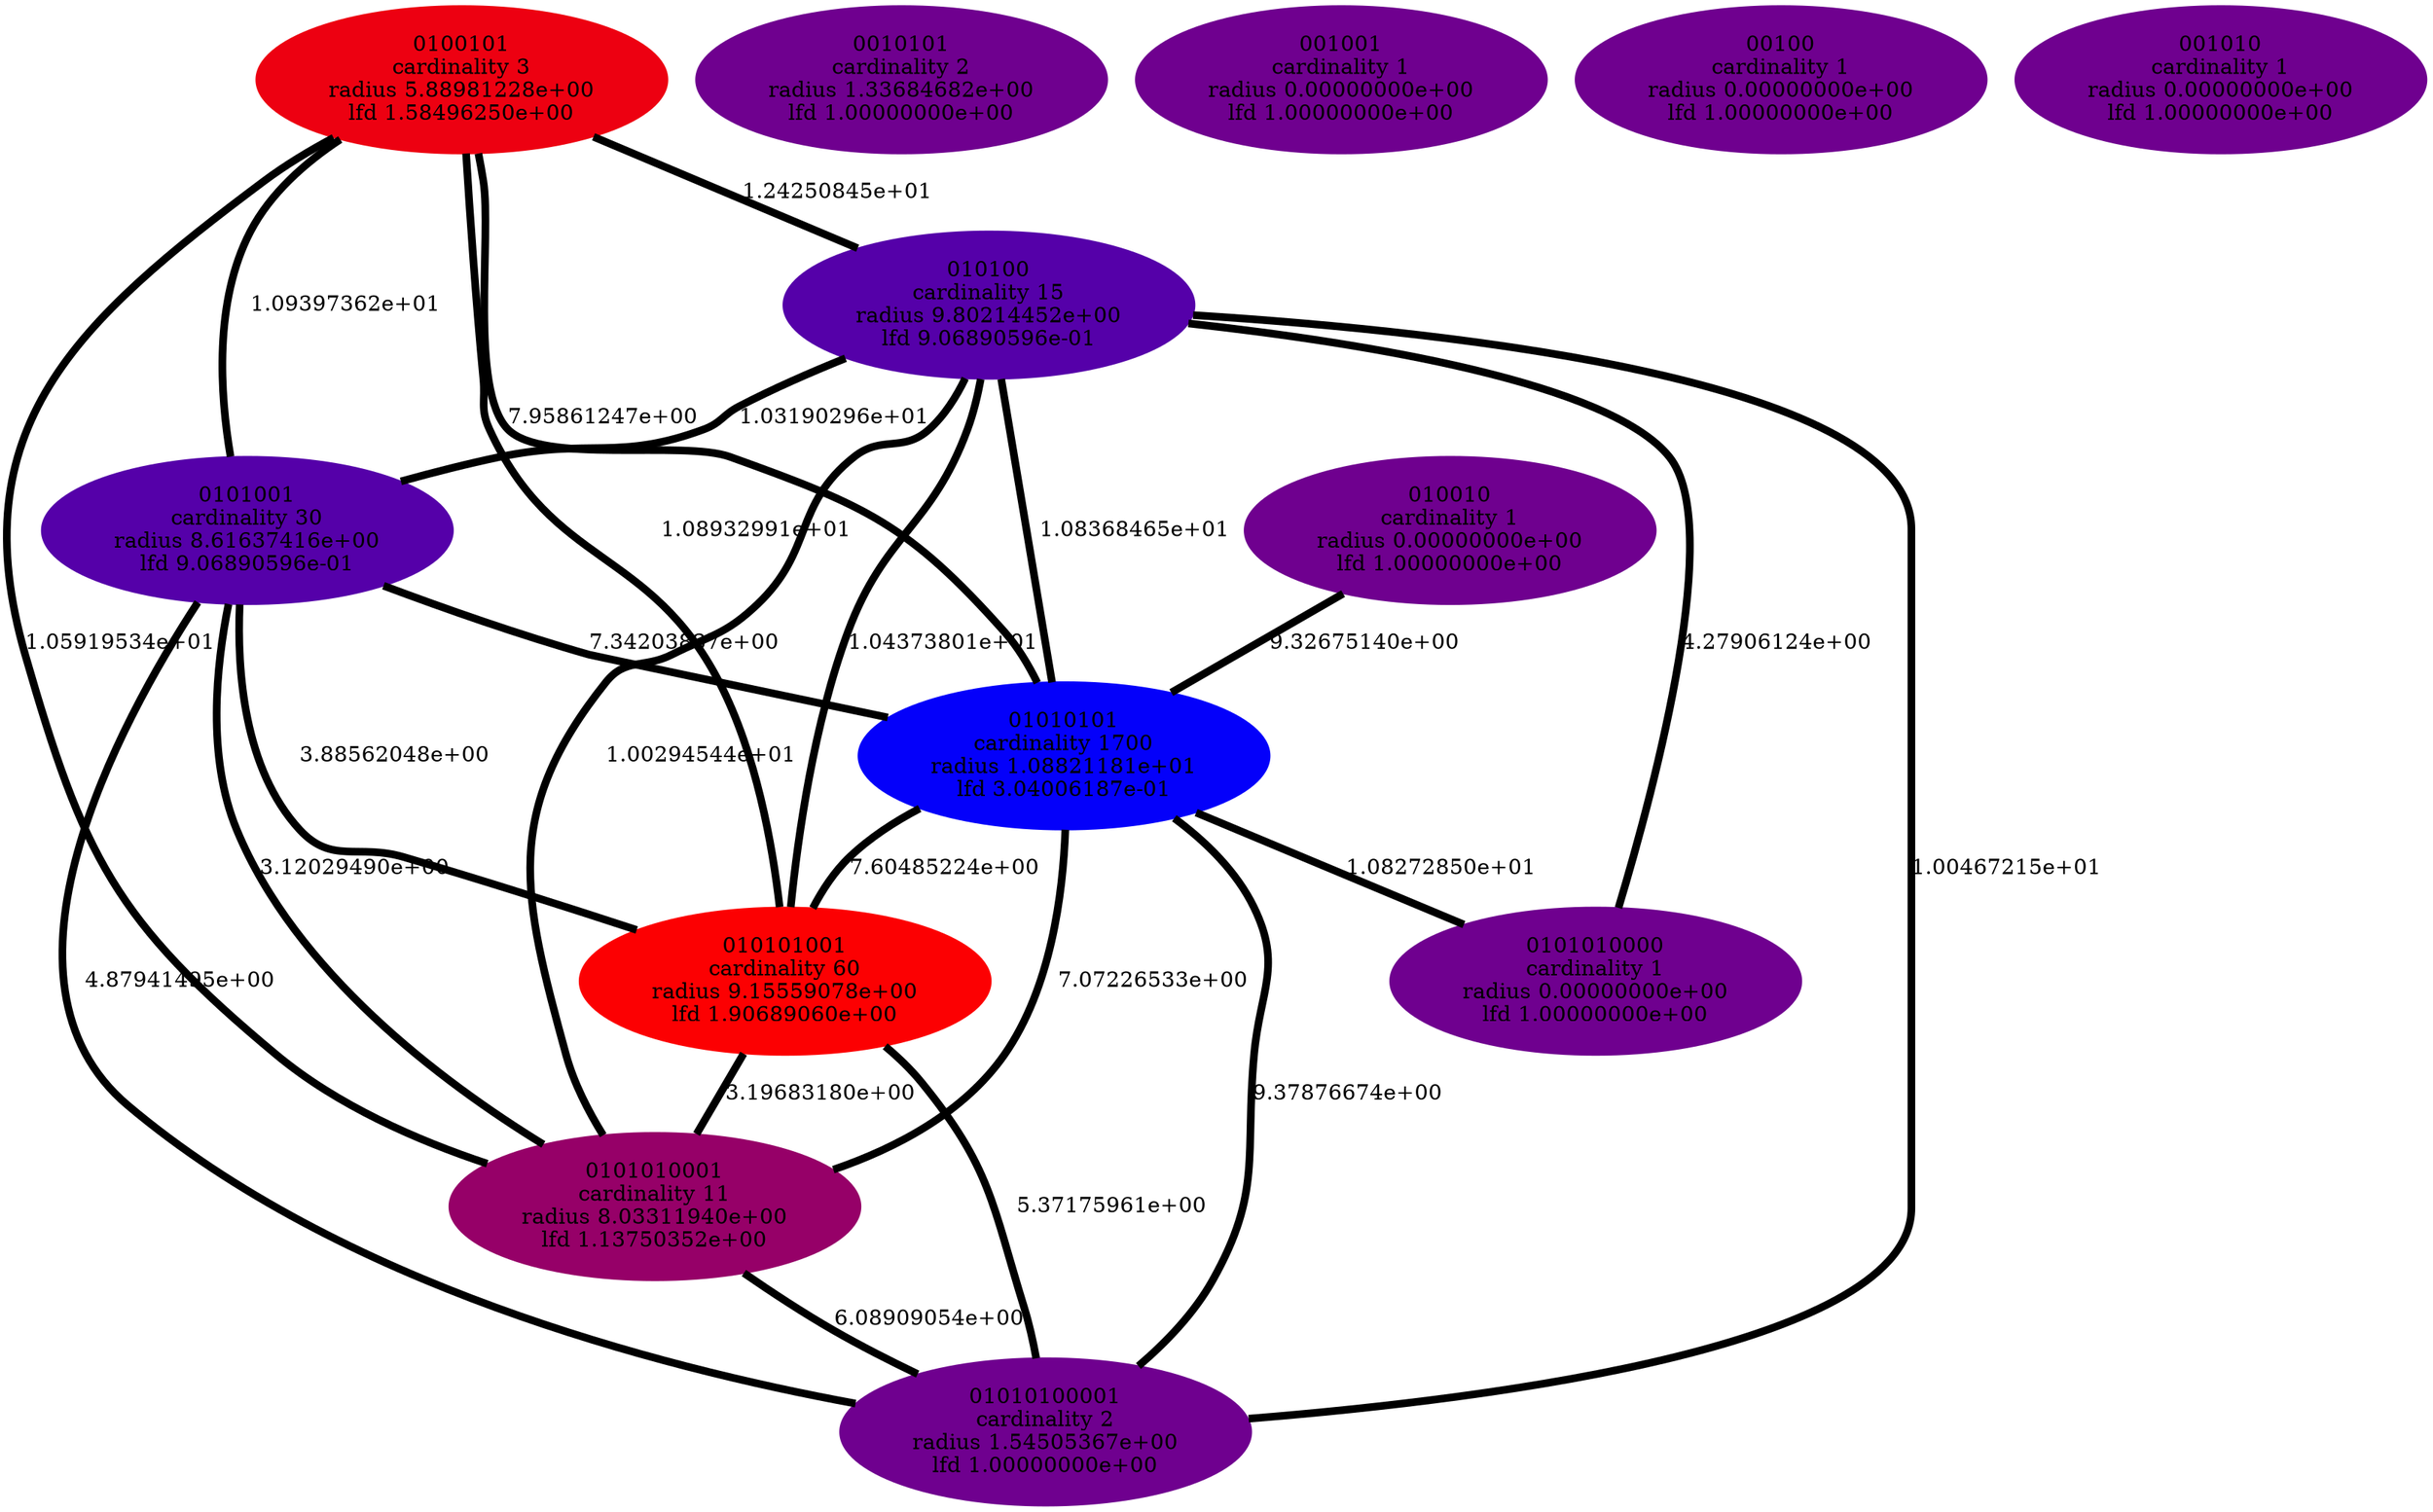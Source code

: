 graph component_cardinality_optimal_33 {
    edge[style=solid, penwidth="5", labeldistance="10"]
    010101001 [label="010101001\ncardinality 60\nradius 9.15559078e+00\nlfd 1.90689060e+00", color="#FC0002", style="filled"]
    01010101 [label="01010101\ncardinality 1700\nradius 1.08821181e+01\nlfd 3.04006187e-01", color="#0400FA", style="filled"]
    0010101 [label="0010101\ncardinality 2\nradius 1.33684682e+00\nlfd 1.00000000e+00", color="#6F008F", style="filled"]
    0100101 [label="0100101\ncardinality 3\nradius 5.88981228e+00\nlfd 1.58496250e+00", color="#ED0011", style="filled"]
    0101010001 [label="0101010001\ncardinality 11\nradius 8.03311940e+00\nlfd 1.13750352e+00", color="#960068", style="filled"]
    010010 [label="010010\ncardinality 1\nradius 0.00000000e+00\nlfd 1.00000000e+00", color="#6F008F", style="filled"]
    01010100001 [label="01010100001\ncardinality 2\nradius 1.54505367e+00\nlfd 1.00000000e+00", color="#6F008F", style="filled"]
    001001 [label="001001\ncardinality 1\nradius 0.00000000e+00\nlfd 1.00000000e+00", color="#6F008F", style="filled"]
    0101010000 [label="0101010000\ncardinality 1\nradius 0.00000000e+00\nlfd 1.00000000e+00", color="#6F008F", style="filled"]
    00100 [label="00100\ncardinality 1\nradius 0.00000000e+00\nlfd 1.00000000e+00", color="#6F008F", style="filled"]
    010100 [label="010100\ncardinality 15\nradius 9.80214452e+00\nlfd 9.06890596e-01", color="#5500A9", style="filled"]
    001010 [label="001010\ncardinality 1\nradius 0.00000000e+00\nlfd 1.00000000e+00", color="#6F008F", style="filled"]
    0101001 [label="0101001\ncardinality 30\nradius 8.61637416e+00\nlfd 9.06890596e-01", color="#5500A9", style="filled"]
    0100101 -- 0101010001 [label="1.05919534e+01"]
    0101001 -- 0101010001 [label="3.12029490e+00"]
    01010101 -- 0101010000 [label="1.08272850e+01"]
    010100 -- 0101010000 [label="4.27906124e+00"]
    010100 -- 0101010001 [label="1.00294544e+01"]
    0100101 -- 0101001 [label="1.09397362e+01"]
    01010101 -- 01010100001 [label="9.37876674e+00"]
    0101001 -- 010101001 [label="3.88562048e+00"]
    010100 -- 01010100001 [label="1.00467215e+01"]
    010010 -- 01010101 [label="9.32675140e+00"]
    010101001 -- 01010100001 [label="5.37175961e+00"]
    01010101 -- 0101010001 [label="7.07226533e+00"]
    0101001 -- 01010101 [label="7.34203837e+00"]
    010100 -- 01010101 [label="1.08368465e+01"]
    010100 -- 010101001 [label="1.04373801e+01"]
    0100101 -- 01010101 [label="7.95861247e+00"]
    0101001 -- 01010100001 [label="4.87941495e+00"]
    010100 -- 0101001 [label="1.03190296e+01"]
    01010101 -- 010101001 [label="7.60485224e+00"]
    0101010001 -- 01010100001 [label="6.08909054e+00"]
    0100101 -- 010101001 [label="1.08932991e+01"]
    0100101 -- 010100 [label="1.24250845e+01"]
    010101001 -- 0101010001 [label="3.19683180e+00"]
}

